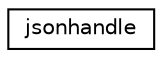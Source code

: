 digraph "Graphical Class Hierarchy"
{
 // INTERACTIVE_SVG=YES
  edge [fontname="Helvetica",fontsize="10",labelfontname="Helvetica",labelfontsize="10"];
  node [fontname="Helvetica",fontsize="10",shape=record];
  rankdir="LR";
  Node0 [label="jsonhandle",height=0.2,width=0.4,color="black", fillcolor="white", style="filled",URL="$structjsonhandle.html",tooltip="JSON handle. "];
}
